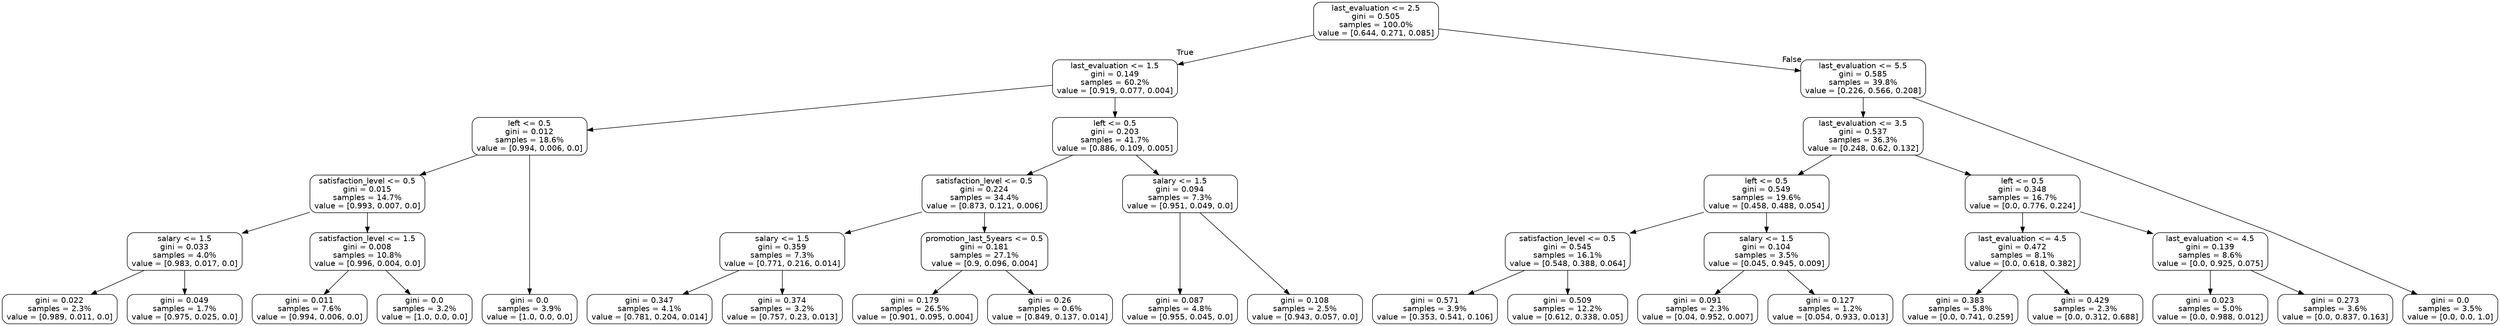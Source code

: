 digraph Tree {
node [shape=box, style="rounded", color="black", fontname=helvetica] ;
graph [ranksep=equally, splines=polyline] ;
edge [fontname=helvetica] ;
0 [label="last_evaluation <= 2.5\ngini = 0.505\nsamples = 100.0%\nvalue = [0.644, 0.271, 0.085]"] ;
1 [label="last_evaluation <= 1.5\ngini = 0.149\nsamples = 60.2%\nvalue = [0.919, 0.077, 0.004]"] ;
0 -> 1 [labeldistance=2.5, labelangle=45, headlabel="True"] ;
2 [label="left <= 0.5\ngini = 0.012\nsamples = 18.6%\nvalue = [0.994, 0.006, 0.0]"] ;
1 -> 2 ;
3 [label="satisfaction_level <= 0.5\ngini = 0.015\nsamples = 14.7%\nvalue = [0.993, 0.007, 0.0]"] ;
2 -> 3 ;
4 [label="salary <= 1.5\ngini = 0.033\nsamples = 4.0%\nvalue = [0.983, 0.017, 0.0]"] ;
3 -> 4 ;
5 [label="gini = 0.022\nsamples = 2.3%\nvalue = [0.989, 0.011, 0.0]"] ;
4 -> 5 ;
6 [label="gini = 0.049\nsamples = 1.7%\nvalue = [0.975, 0.025, 0.0]"] ;
4 -> 6 ;
7 [label="satisfaction_level <= 1.5\ngini = 0.008\nsamples = 10.8%\nvalue = [0.996, 0.004, 0.0]"] ;
3 -> 7 ;
8 [label="gini = 0.011\nsamples = 7.6%\nvalue = [0.994, 0.006, 0.0]"] ;
7 -> 8 ;
9 [label="gini = 0.0\nsamples = 3.2%\nvalue = [1.0, 0.0, 0.0]"] ;
7 -> 9 ;
10 [label="gini = 0.0\nsamples = 3.9%\nvalue = [1.0, 0.0, 0.0]"] ;
2 -> 10 ;
11 [label="left <= 0.5\ngini = 0.203\nsamples = 41.7%\nvalue = [0.886, 0.109, 0.005]"] ;
1 -> 11 ;
12 [label="satisfaction_level <= 0.5\ngini = 0.224\nsamples = 34.4%\nvalue = [0.873, 0.121, 0.006]"] ;
11 -> 12 ;
13 [label="salary <= 1.5\ngini = 0.359\nsamples = 7.3%\nvalue = [0.771, 0.216, 0.014]"] ;
12 -> 13 ;
14 [label="gini = 0.347\nsamples = 4.1%\nvalue = [0.781, 0.204, 0.014]"] ;
13 -> 14 ;
15 [label="gini = 0.374\nsamples = 3.2%\nvalue = [0.757, 0.23, 0.013]"] ;
13 -> 15 ;
16 [label="promotion_last_5years <= 0.5\ngini = 0.181\nsamples = 27.1%\nvalue = [0.9, 0.096, 0.004]"] ;
12 -> 16 ;
17 [label="gini = 0.179\nsamples = 26.5%\nvalue = [0.901, 0.095, 0.004]"] ;
16 -> 17 ;
18 [label="gini = 0.26\nsamples = 0.6%\nvalue = [0.849, 0.137, 0.014]"] ;
16 -> 18 ;
19 [label="salary <= 1.5\ngini = 0.094\nsamples = 7.3%\nvalue = [0.951, 0.049, 0.0]"] ;
11 -> 19 ;
20 [label="gini = 0.087\nsamples = 4.8%\nvalue = [0.955, 0.045, 0.0]"] ;
19 -> 20 ;
21 [label="gini = 0.108\nsamples = 2.5%\nvalue = [0.943, 0.057, 0.0]"] ;
19 -> 21 ;
22 [label="last_evaluation <= 5.5\ngini = 0.585\nsamples = 39.8%\nvalue = [0.226, 0.566, 0.208]"] ;
0 -> 22 [labeldistance=2.5, labelangle=-45, headlabel="False"] ;
23 [label="last_evaluation <= 3.5\ngini = 0.537\nsamples = 36.3%\nvalue = [0.248, 0.62, 0.132]"] ;
22 -> 23 ;
24 [label="left <= 0.5\ngini = 0.549\nsamples = 19.6%\nvalue = [0.458, 0.488, 0.054]"] ;
23 -> 24 ;
25 [label="satisfaction_level <= 0.5\ngini = 0.545\nsamples = 16.1%\nvalue = [0.548, 0.388, 0.064]"] ;
24 -> 25 ;
26 [label="gini = 0.571\nsamples = 3.9%\nvalue = [0.353, 0.541, 0.106]"] ;
25 -> 26 ;
27 [label="gini = 0.509\nsamples = 12.2%\nvalue = [0.612, 0.338, 0.05]"] ;
25 -> 27 ;
28 [label="salary <= 1.5\ngini = 0.104\nsamples = 3.5%\nvalue = [0.045, 0.945, 0.009]"] ;
24 -> 28 ;
29 [label="gini = 0.091\nsamples = 2.3%\nvalue = [0.04, 0.952, 0.007]"] ;
28 -> 29 ;
30 [label="gini = 0.127\nsamples = 1.2%\nvalue = [0.054, 0.933, 0.013]"] ;
28 -> 30 ;
31 [label="left <= 0.5\ngini = 0.348\nsamples = 16.7%\nvalue = [0.0, 0.776, 0.224]"] ;
23 -> 31 ;
32 [label="last_evaluation <= 4.5\ngini = 0.472\nsamples = 8.1%\nvalue = [0.0, 0.618, 0.382]"] ;
31 -> 32 ;
33 [label="gini = 0.383\nsamples = 5.8%\nvalue = [0.0, 0.741, 0.259]"] ;
32 -> 33 ;
34 [label="gini = 0.429\nsamples = 2.3%\nvalue = [0.0, 0.312, 0.688]"] ;
32 -> 34 ;
35 [label="last_evaluation <= 4.5\ngini = 0.139\nsamples = 8.6%\nvalue = [0.0, 0.925, 0.075]"] ;
31 -> 35 ;
36 [label="gini = 0.023\nsamples = 5.0%\nvalue = [0.0, 0.988, 0.012]"] ;
35 -> 36 ;
37 [label="gini = 0.273\nsamples = 3.6%\nvalue = [0.0, 0.837, 0.163]"] ;
35 -> 37 ;
38 [label="gini = 0.0\nsamples = 3.5%\nvalue = [0.0, 0.0, 1.0]"] ;
22 -> 38 ;
{rank=same ; 0} ;
{rank=same ; 1; 22} ;
{rank=same ; 2; 11; 23} ;
{rank=same ; 3; 12; 19; 24; 31} ;
{rank=same ; 4; 7; 13; 16; 25; 28; 32; 35} ;
{rank=same ; 5; 6; 8; 9; 10; 14; 15; 17; 18; 20; 21; 26; 27; 29; 30; 33; 34; 36; 37; 38} ;
}